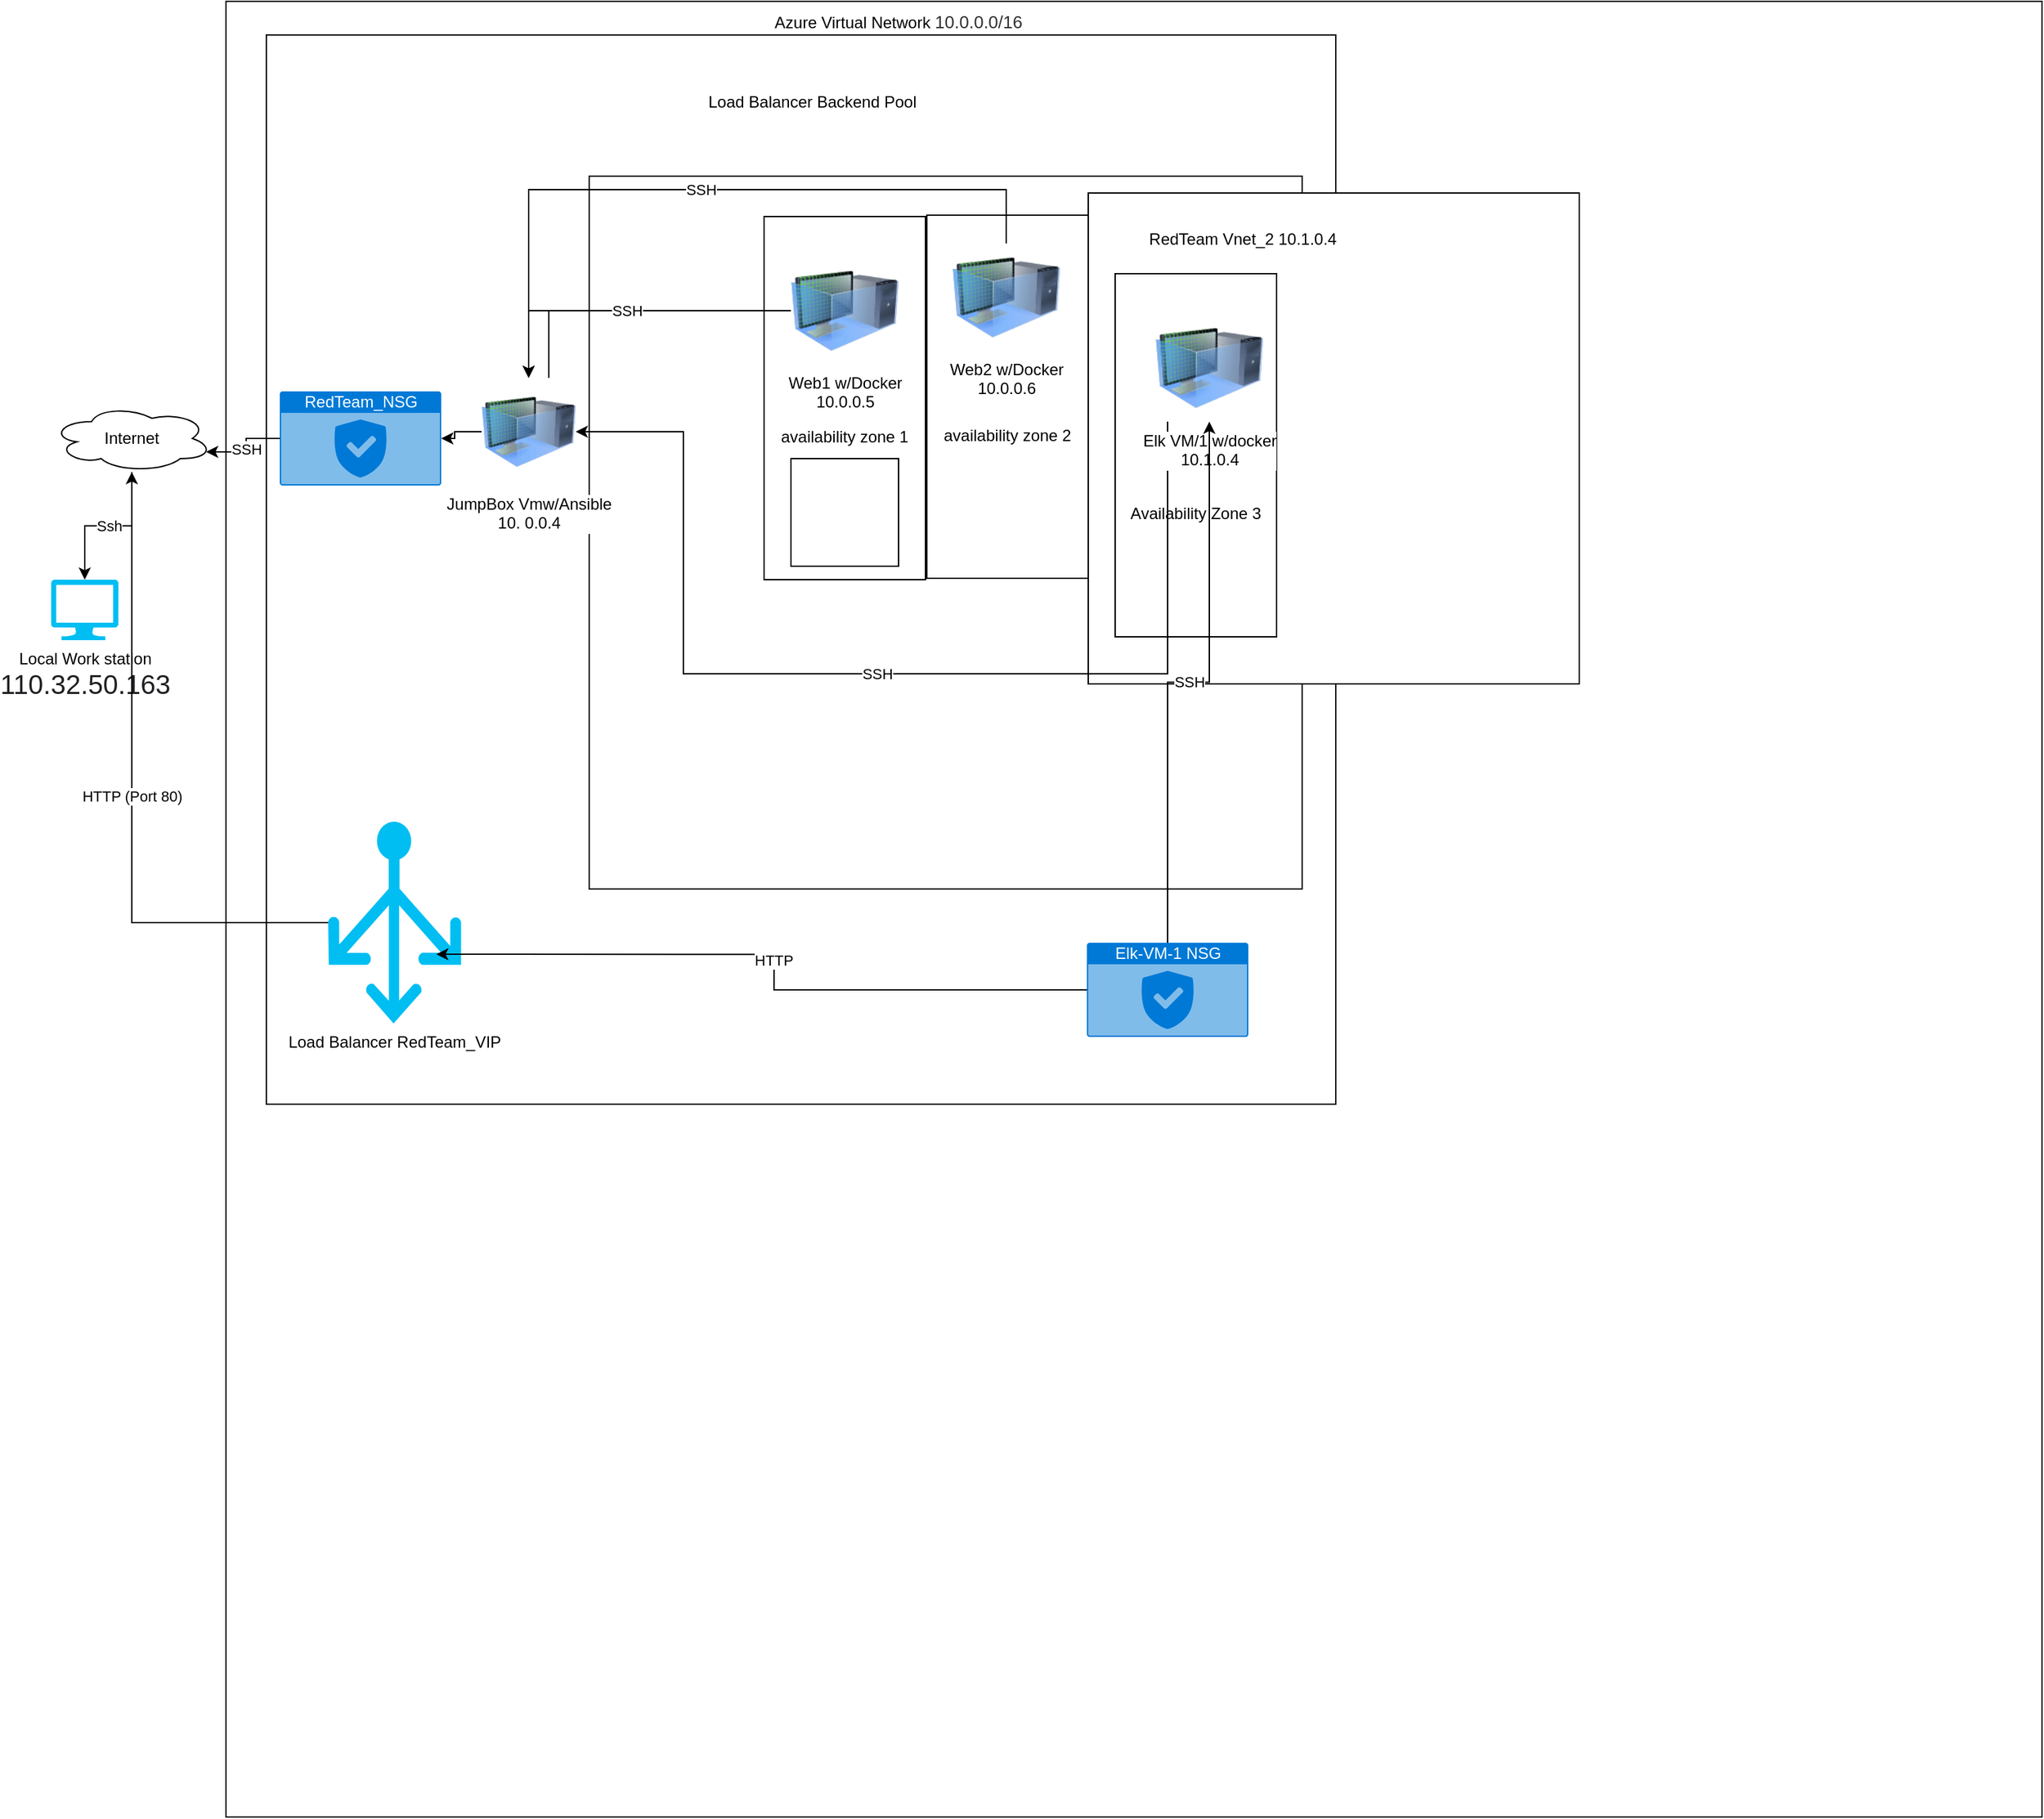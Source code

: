 <mxfile version="16.6.6" type="google"><diagram id="kB1rBfv2oFw0WfYFVYnY" name="Page-1"><mxGraphModel dx="2176" dy="1120" grid="1" gridSize="10" guides="1" tooltips="1" connect="1" arrows="1" fold="1" page="1" pageScale="1" pageWidth="850" pageHeight="1100" math="0" shadow="0"><root><mxCell id="0"/><mxCell id="1" parent="0"/><mxCell id="f2MKBFQrFQ4n44eKXYNr-1" value="" style="whiteSpace=wrap;html=1;aspect=fixed;" vertex="1" parent="1"><mxGeometry x="130" y="10" width="1350" height="1350" as="geometry"/></mxCell><mxCell id="f2MKBFQrFQ4n44eKXYNr-2" value="" style="whiteSpace=wrap;html=1;aspect=fixed;" vertex="1" parent="1"><mxGeometry x="160" y="35" width="795" height="795" as="geometry"/></mxCell><mxCell id="f2MKBFQrFQ4n44eKXYNr-10" value="" style="whiteSpace=wrap;html=1;aspect=fixed;" vertex="1" parent="1"><mxGeometry x="400" y="140" width="530" height="530" as="geometry"/></mxCell><mxCell id="f2MKBFQrFQ4n44eKXYNr-3" value="Local Work station&lt;br&gt;&lt;span style=&quot;color: rgb(32 , 33 , 36) ; font-family: &amp;#34;arial&amp;#34; , sans-serif ; font-size: 20px ; text-align: left ; background-color: rgb(255 , 255 , 255)&quot;&gt;110.32.50.163&lt;/span&gt;" style="verticalLabelPosition=bottom;html=1;verticalAlign=top;align=center;strokeColor=none;fillColor=#00BEF2;shape=mxgraph.azure.computer;pointerEvents=1;" vertex="1" parent="1"><mxGeometry y="440" width="50" height="45" as="geometry"/></mxCell><mxCell id="f2MKBFQrFQ4n44eKXYNr-5" value="Ssh" style="edgeStyle=orthogonalEdgeStyle;rounded=0;orthogonalLoop=1;jettySize=auto;html=1;" edge="1" parent="1" source="f2MKBFQrFQ4n44eKXYNr-4" target="f2MKBFQrFQ4n44eKXYNr-3"><mxGeometry relative="1" as="geometry"/></mxCell><mxCell id="f2MKBFQrFQ4n44eKXYNr-33" value="" style="whiteSpace=wrap;html=1;aspect=fixed;" vertex="1" parent="1"><mxGeometry x="771" y="152.5" width="365" height="365" as="geometry"/></mxCell><mxCell id="f2MKBFQrFQ4n44eKXYNr-4" value="Internet" style="ellipse;shape=cloud;whiteSpace=wrap;html=1;" vertex="1" parent="1"><mxGeometry y="310" width="120" height="50" as="geometry"/></mxCell><mxCell id="f2MKBFQrFQ4n44eKXYNr-7" value="SSH" style="edgeStyle=orthogonalEdgeStyle;rounded=0;orthogonalLoop=1;jettySize=auto;html=1;entryX=0.96;entryY=0.7;entryDx=0;entryDy=0;entryPerimeter=0;" edge="1" parent="1" source="f2MKBFQrFQ4n44eKXYNr-6" target="f2MKBFQrFQ4n44eKXYNr-4"><mxGeometry relative="1" as="geometry"/></mxCell><mxCell id="f2MKBFQrFQ4n44eKXYNr-6" value="RedTeam_NSG" style="html=1;strokeColor=none;fillColor=#0079D6;labelPosition=center;verticalLabelPosition=middle;verticalAlign=top;align=center;fontSize=12;outlineConnect=0;spacingTop=-6;fontColor=#FFFFFF;sketch=0;shape=mxgraph.sitemap.security;" vertex="1" parent="1"><mxGeometry x="170" y="300" width="120" height="70" as="geometry"/></mxCell><mxCell id="f2MKBFQrFQ4n44eKXYNr-9" style="edgeStyle=orthogonalEdgeStyle;rounded=0;orthogonalLoop=1;jettySize=auto;html=1;" edge="1" parent="1" source="f2MKBFQrFQ4n44eKXYNr-8" target="f2MKBFQrFQ4n44eKXYNr-6"><mxGeometry relative="1" as="geometry"/></mxCell><mxCell id="f2MKBFQrFQ4n44eKXYNr-19" style="edgeStyle=orthogonalEdgeStyle;rounded=0;orthogonalLoop=1;jettySize=auto;html=1;" edge="1" parent="1" source="f2MKBFQrFQ4n44eKXYNr-8" target="f2MKBFQrFQ4n44eKXYNr-11"><mxGeometry relative="1" as="geometry"><Array as="points"><mxPoint x="370" y="240"/></Array></mxGeometry></mxCell><mxCell id="f2MKBFQrFQ4n44eKXYNr-8" value="JumpBox Vmw/Ansible&lt;br&gt;10. 0.0.4" style="image;html=1;image=img/lib/clip_art/computers/Virtual_Machine_128x128.png" vertex="1" parent="1"><mxGeometry x="320" y="290" width="70" height="80" as="geometry"/></mxCell><mxCell id="f2MKBFQrFQ4n44eKXYNr-14" value="&lt;br&gt;&lt;br&gt;&lt;br&gt;&lt;br&gt;availability zone 1" style="rounded=0;whiteSpace=wrap;html=1;" vertex="1" parent="1"><mxGeometry x="530" y="170" width="120" height="270" as="geometry"/></mxCell><mxCell id="f2MKBFQrFQ4n44eKXYNr-21" value="SSH" style="edgeStyle=orthogonalEdgeStyle;rounded=0;orthogonalLoop=1;jettySize=auto;html=1;" edge="1" parent="1" source="f2MKBFQrFQ4n44eKXYNr-11" target="f2MKBFQrFQ4n44eKXYNr-8"><mxGeometry relative="1" as="geometry"/></mxCell><mxCell id="f2MKBFQrFQ4n44eKXYNr-11" value="Web1 w/Docker&lt;br&gt;10.0.0.5" style="image;html=1;image=img/lib/clip_art/computers/Virtual_Machine_128x128.png" vertex="1" parent="1"><mxGeometry x="550" y="200" width="80" height="80" as="geometry"/></mxCell><mxCell id="f2MKBFQrFQ4n44eKXYNr-15" value="&lt;br&gt;&lt;br&gt;&lt;br&gt;&lt;br&gt;availability zone 2" style="rounded=0;whiteSpace=wrap;html=1;" vertex="1" parent="1"><mxGeometry x="651" y="169" width="120" height="270" as="geometry"/></mxCell><mxCell id="f2MKBFQrFQ4n44eKXYNr-16" value="&lt;br&gt;&lt;br&gt;&lt;br&gt;&lt;br&gt;&lt;br&gt;&lt;br&gt;Availability Zone 3" style="rounded=0;whiteSpace=wrap;html=1;" vertex="1" parent="1"><mxGeometry x="791" y="212.5" width="120" height="270" as="geometry"/></mxCell><mxCell id="f2MKBFQrFQ4n44eKXYNr-22" value="SSH" style="edgeStyle=orthogonalEdgeStyle;rounded=0;orthogonalLoop=1;jettySize=auto;html=1;" edge="1" parent="1" source="f2MKBFQrFQ4n44eKXYNr-17" target="f2MKBFQrFQ4n44eKXYNr-8"><mxGeometry relative="1" as="geometry"><Array as="points"><mxPoint x="710" y="150"/><mxPoint x="355" y="150"/></Array></mxGeometry></mxCell><mxCell id="f2MKBFQrFQ4n44eKXYNr-17" value="Web2 w/Docker&lt;br&gt;10.0.0.6" style="image;html=1;image=img/lib/clip_art/computers/Virtual_Machine_128x128.png" vertex="1" parent="1"><mxGeometry x="670" y="190" width="80" height="80" as="geometry"/></mxCell><mxCell id="f2MKBFQrFQ4n44eKXYNr-23" value="SSH" style="edgeStyle=orthogonalEdgeStyle;rounded=0;orthogonalLoop=1;jettySize=auto;html=1;" edge="1" parent="1" source="f2MKBFQrFQ4n44eKXYNr-18" target="f2MKBFQrFQ4n44eKXYNr-8"><mxGeometry relative="1" as="geometry"><Array as="points"><mxPoint x="830" y="510"/><mxPoint x="470" y="510"/><mxPoint x="470" y="330"/></Array></mxGeometry></mxCell><mxCell id="f2MKBFQrFQ4n44eKXYNr-18" value="Elk VM/1 w/docker&lt;br&gt;10.1.0.4" style="image;html=1;image=img/lib/clip_art/computers/Virtual_Machine_128x128.png" vertex="1" parent="1"><mxGeometry x="821" y="242.5" width="80" height="80" as="geometry"/></mxCell><mxCell id="f2MKBFQrFQ4n44eKXYNr-25" value="HTTP (Port 80)" style="edgeStyle=orthogonalEdgeStyle;rounded=0;orthogonalLoop=1;jettySize=auto;html=1;" edge="1" parent="1" source="f2MKBFQrFQ4n44eKXYNr-24" target="f2MKBFQrFQ4n44eKXYNr-4"><mxGeometry relative="1" as="geometry"/></mxCell><mxCell id="f2MKBFQrFQ4n44eKXYNr-24" value="Load Balancer RedTeam_VIP" style="verticalLabelPosition=bottom;html=1;verticalAlign=top;align=center;strokeColor=none;fillColor=#00BEF2;shape=mxgraph.azure.load_balancer_generic;pointerEvents=1;" vertex="1" parent="1"><mxGeometry x="206" y="620" width="98.75" height="150" as="geometry"/></mxCell><mxCell id="f2MKBFQrFQ4n44eKXYNr-27" value="HTTP" style="edgeStyle=orthogonalEdgeStyle;rounded=0;orthogonalLoop=1;jettySize=auto;html=1;entryX=0.813;entryY=0.657;entryDx=0;entryDy=0;entryPerimeter=0;" edge="1" parent="1" source="f2MKBFQrFQ4n44eKXYNr-26" target="f2MKBFQrFQ4n44eKXYNr-24"><mxGeometry relative="1" as="geometry"/></mxCell><mxCell id="f2MKBFQrFQ4n44eKXYNr-28" value="SSH" style="edgeStyle=orthogonalEdgeStyle;rounded=0;orthogonalLoop=1;jettySize=auto;html=1;entryX=0.5;entryY=1;entryDx=0;entryDy=0;" edge="1" parent="1" source="f2MKBFQrFQ4n44eKXYNr-26" target="f2MKBFQrFQ4n44eKXYNr-18"><mxGeometry relative="1" as="geometry"/></mxCell><mxCell id="f2MKBFQrFQ4n44eKXYNr-26" value="Elk-VM-1 NSG" style="html=1;strokeColor=none;fillColor=#0079D6;labelPosition=center;verticalLabelPosition=middle;verticalAlign=top;align=center;fontSize=12;outlineConnect=0;spacingTop=-6;fontColor=#FFFFFF;sketch=0;shape=mxgraph.sitemap.security;" vertex="1" parent="1"><mxGeometry x="770" y="710" width="120" height="70" as="geometry"/></mxCell><mxCell id="f2MKBFQrFQ4n44eKXYNr-29" value="Load Balancer Backend Pool" style="text;html=1;strokeColor=none;fillColor=none;align=center;verticalAlign=middle;whiteSpace=wrap;rounded=0;" vertex="1" parent="1"><mxGeometry x="481" y="70" width="170" height="30" as="geometry"/></mxCell><mxCell id="f2MKBFQrFQ4n44eKXYNr-31" value="Azure Virtual Network&amp;nbsp;&lt;span style=&quot;color: rgb(50 , 49 , 48) ; font-family: &amp;#34;az_ea_font&amp;#34; , &amp;#34;segoe ui&amp;#34; , &amp;#34;az_font&amp;#34; , , , &amp;#34;blinkmacsystemfont&amp;#34; , &amp;#34;roboto&amp;#34; , &amp;#34;oxygen&amp;#34; , &amp;#34;ubuntu&amp;#34; , &amp;#34;cantarell&amp;#34; , &amp;#34;open sans&amp;#34; , &amp;#34;helvetica neue&amp;#34; , sans-serif ; font-size: 13px ; text-align: left ; background-color: rgb(255 , 255 , 255)&quot;&gt;10.0.0.0/16&lt;/span&gt;" style="text;html=1;strokeColor=none;fillColor=none;align=center;verticalAlign=middle;whiteSpace=wrap;rounded=0;" vertex="1" parent="1"><mxGeometry x="510" y="10" width="240" height="30" as="geometry"/></mxCell><mxCell id="f2MKBFQrFQ4n44eKXYNr-32" value="" style="whiteSpace=wrap;html=1;aspect=fixed;" vertex="1" parent="1"><mxGeometry x="550" y="350" width="80" height="80" as="geometry"/></mxCell><mxCell id="f2MKBFQrFQ4n44eKXYNr-35" value="RedTeam Vnet_2 10.1.0.4" style="text;html=1;strokeColor=none;fillColor=none;align=center;verticalAlign=middle;whiteSpace=wrap;rounded=0;" vertex="1" parent="1"><mxGeometry x="801" y="171.5" width="170" height="30" as="geometry"/></mxCell></root></mxGraphModel></diagram></mxfile>